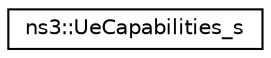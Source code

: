 digraph "Graphical Class Hierarchy"
{
 // LATEX_PDF_SIZE
  edge [fontname="Helvetica",fontsize="10",labelfontname="Helvetica",labelfontsize="10"];
  node [fontname="Helvetica",fontsize="10",shape=record];
  rankdir="LR";
  Node0 [label="ns3::UeCapabilities_s",height=0.2,width=0.4,color="black", fillcolor="white", style="filled",URL="$structns3_1_1_ue_capabilities__s.html",tooltip="See section 4.3.20 ueCapabilities."];
}
